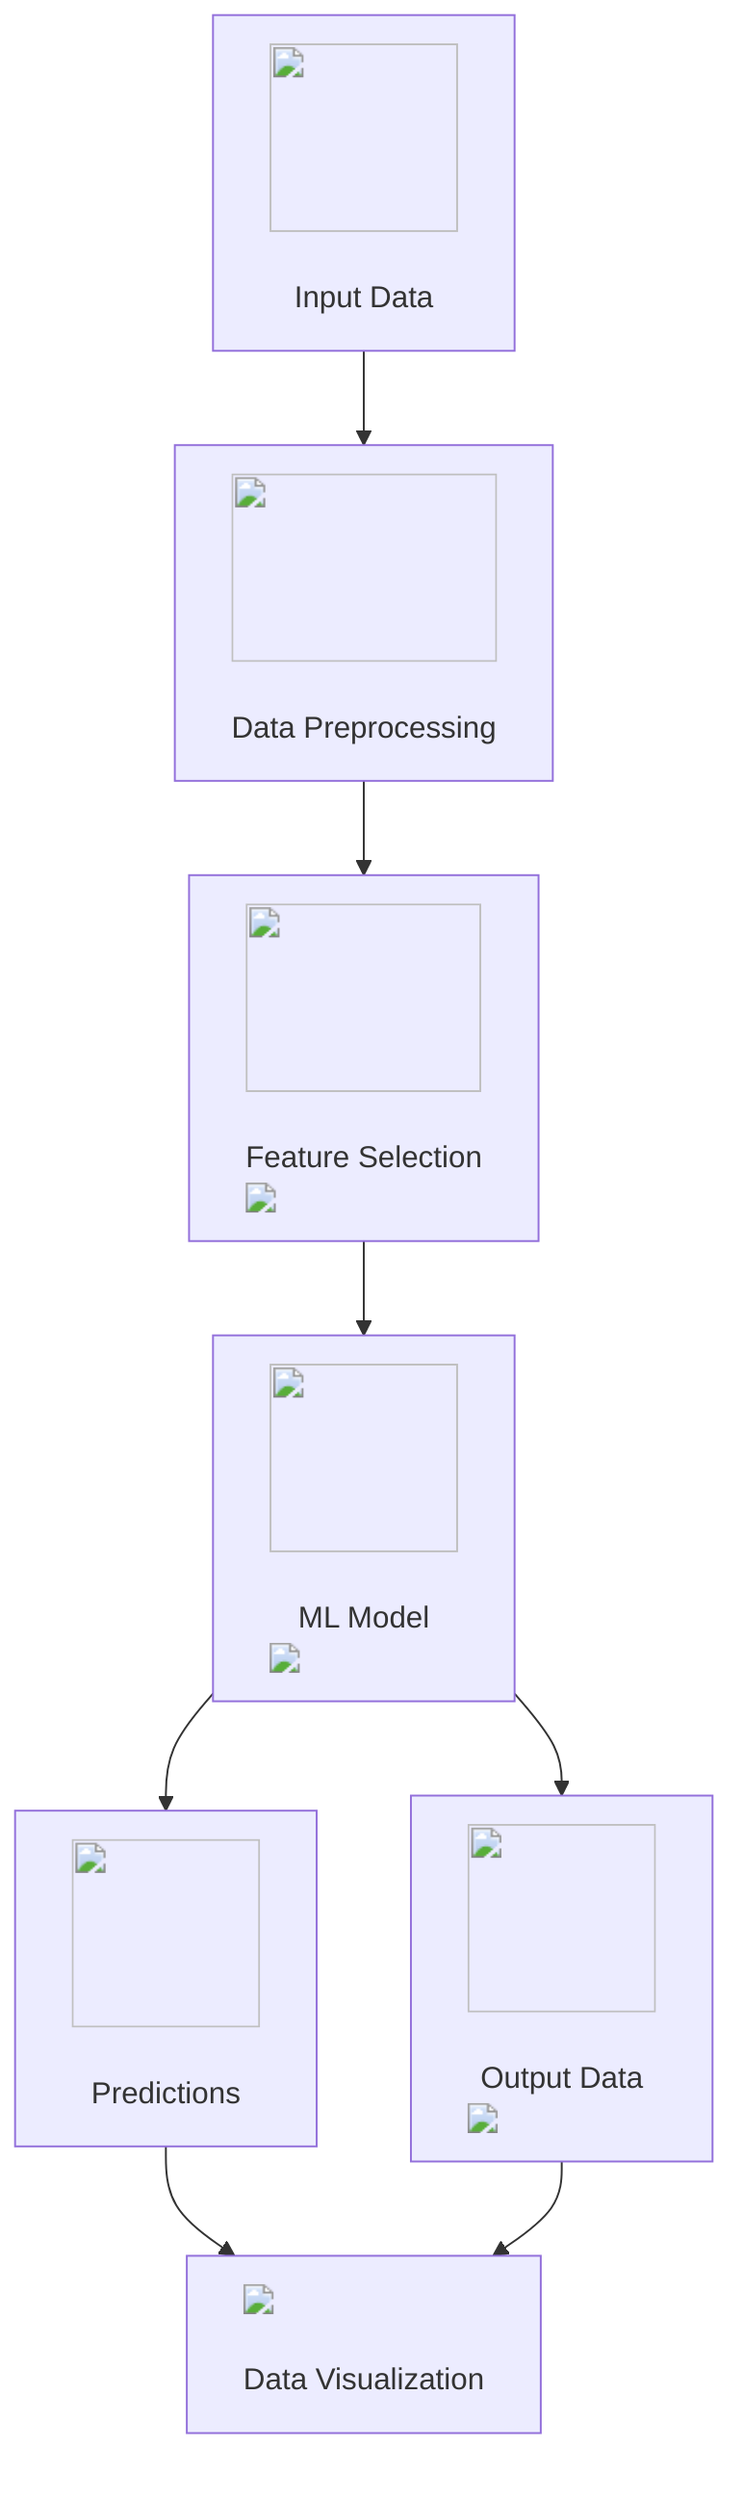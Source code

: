 %%{ init : { "themeVariables": { "primaryColor": "#87CEEB", "edgeLabelBackground":"#ffffff", "tertiaryColor": "#ffffff" } } }%%
graph TD;
  A["<img src='icons/database.svg' width=100 height=100/> <br/> Input Data"]
  B["<img src='icons/file.svg' width=100 height=100/> <br/> Data Preprocessing"]
  C["<img src='icons/column_split.svg' width=100 height=100/> <br/> Feature Selection<br/><img src='dummy_plots/lineplot_template.svg'/>"]
  D["<img src='icons/brain.svg' width=100 height=100/> <br/> ML Model<br/><img src='dummy_plots/scatter_plot_template.svg'/> "]
  E["<img src='icons/image.svg' width=100 height=100/> <br/> Predictions"]
  F["<img src='icons/table.svg' width=100 height=100/> <br/> Output Data<br/><img src='dummy_plots/barplot_template.svg'/> "]
  G["<img src='dummy_plots/hist_template.svg'/> <br/> Data Visualization"]
  A --> B;
  B --> C;
  C --> D;
  D --> E;
  D --> F;
  E --> G;
  F --> G;